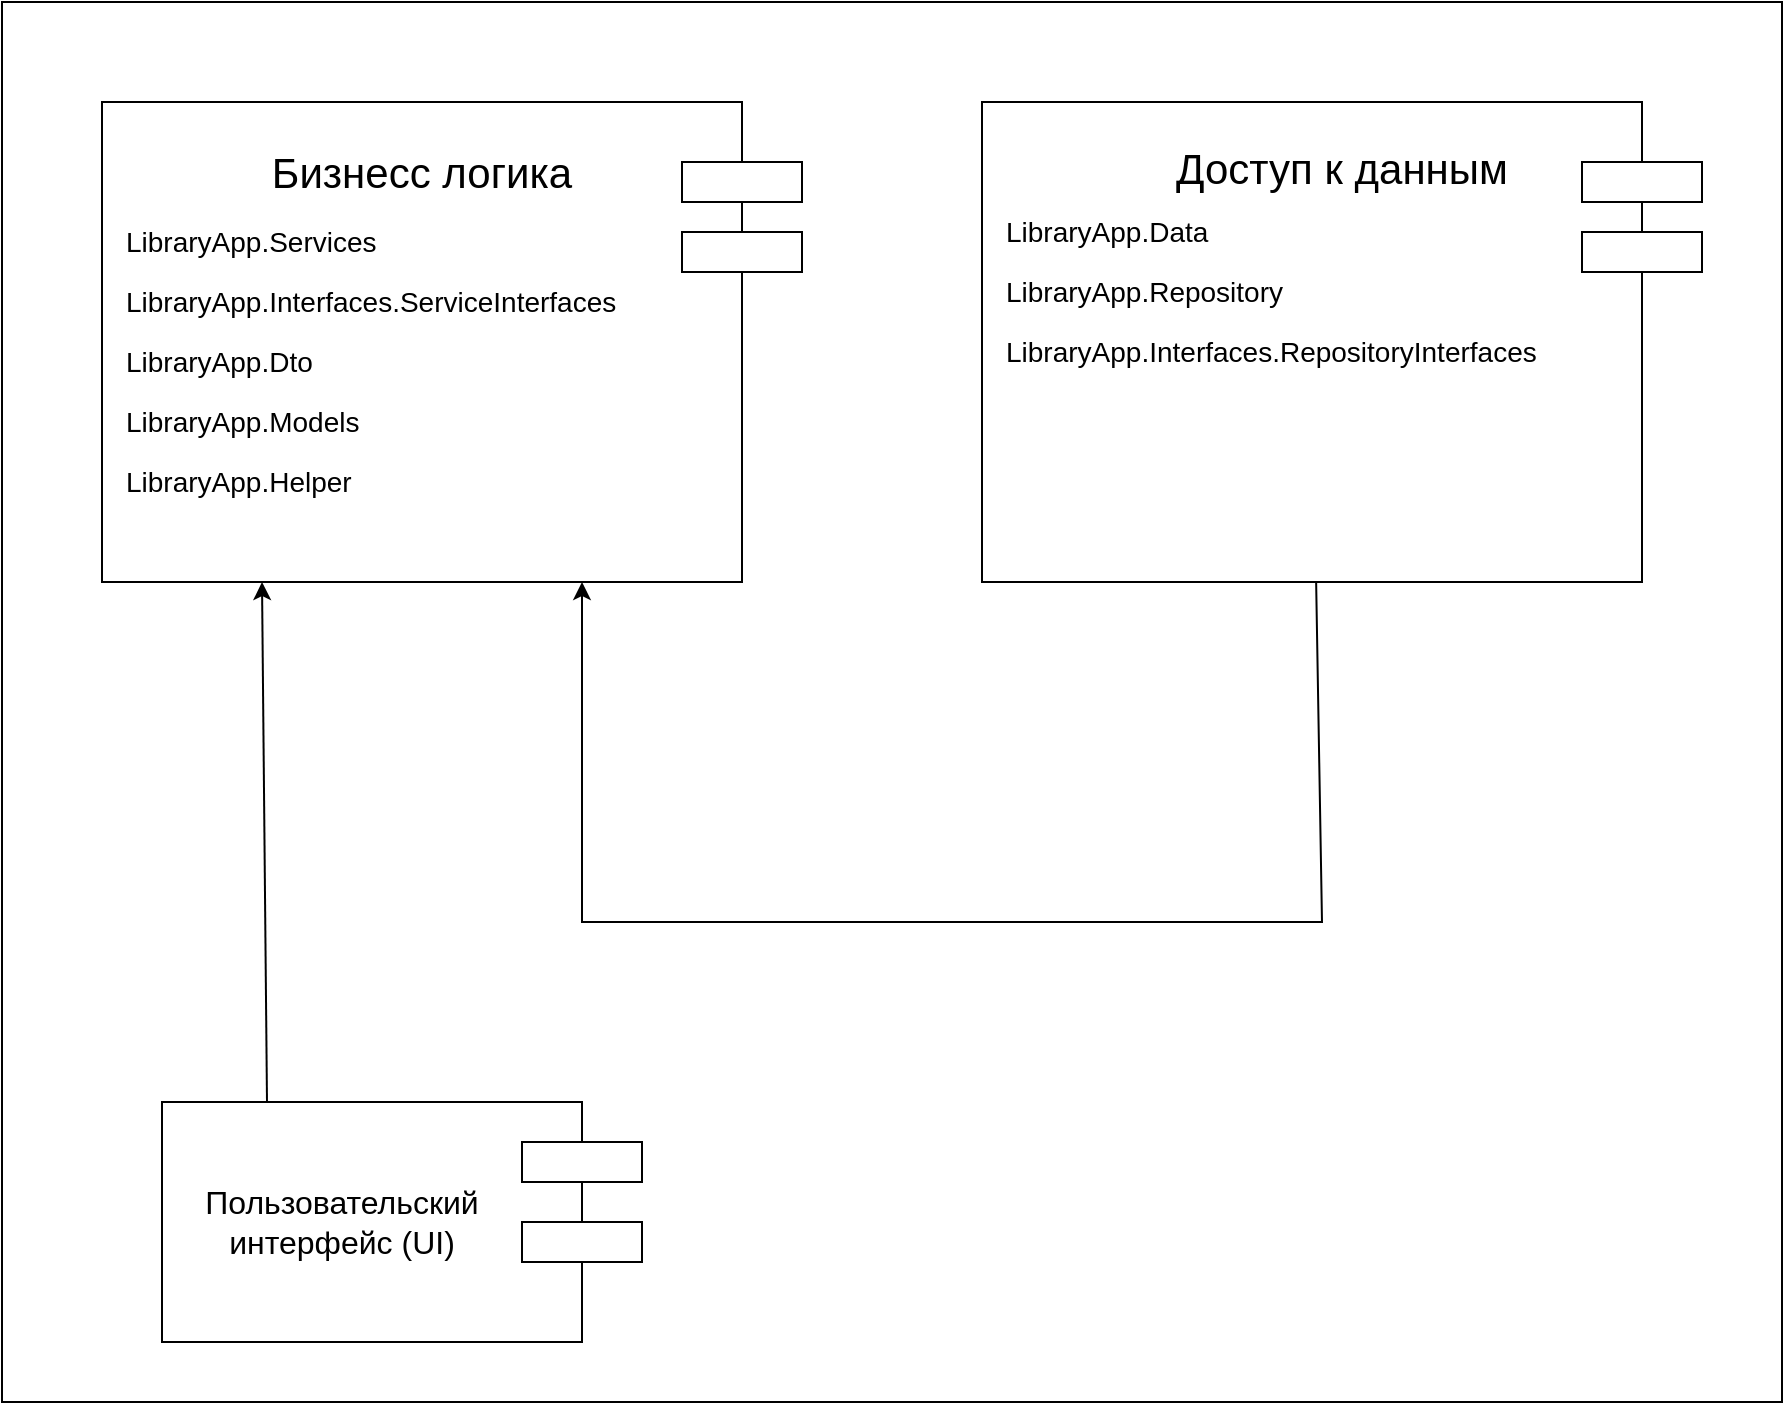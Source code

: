 <mxfile version="24.4.0" type="device">
  <diagram id="Tn9wFKeYNAi0ZEAaxfwC" name="Page-1">
    <mxGraphModel dx="2183" dy="794" grid="1" gridSize="10" guides="1" tooltips="1" connect="1" arrows="1" fold="1" page="1" pageScale="1" pageWidth="850" pageHeight="1100" math="0" shadow="0">
      <root>
        <mxCell id="0" />
        <mxCell id="1" parent="0" />
        <mxCell id="x32uHQ-NpHJsjMoz14kk-1" value="" style="rounded=0;whiteSpace=wrap;html=1;" vertex="1" parent="1">
          <mxGeometry x="350" y="80" width="890" height="700" as="geometry" />
        </mxCell>
        <mxCell id="x32uHQ-NpHJsjMoz14kk-2" value="" style="rounded=0;whiteSpace=wrap;html=1;" vertex="1" parent="1">
          <mxGeometry x="400" y="130" width="320" height="240" as="geometry" />
        </mxCell>
        <mxCell id="x32uHQ-NpHJsjMoz14kk-3" value="&lt;font style=&quot;font-size: 21px;&quot;&gt;Бизнесс логика&lt;/font&gt;" style="text;html=1;strokeColor=none;fillColor=none;align=center;verticalAlign=middle;whiteSpace=wrap;rounded=0;fontSize=14;" vertex="1" parent="1">
          <mxGeometry x="450" y="150" width="220" height="30" as="geometry" />
        </mxCell>
        <mxCell id="x32uHQ-NpHJsjMoz14kk-4" value="" style="rounded=0;whiteSpace=wrap;html=1;" vertex="1" parent="1">
          <mxGeometry x="690" y="160" width="60" height="20" as="geometry" />
        </mxCell>
        <mxCell id="x32uHQ-NpHJsjMoz14kk-5" value="" style="rounded=0;whiteSpace=wrap;html=1;" vertex="1" parent="1">
          <mxGeometry x="690" y="195" width="60" height="20" as="geometry" />
        </mxCell>
        <mxCell id="x32uHQ-NpHJsjMoz14kk-6" value="" style="rounded=0;whiteSpace=wrap;html=1;" vertex="1" parent="1">
          <mxGeometry x="430" y="630" width="210" height="120" as="geometry" />
        </mxCell>
        <mxCell id="x32uHQ-NpHJsjMoz14kk-7" value="&lt;div style=&quot;font-size: 16px;&quot;&gt;&lt;font style=&quot;font-size: 16px;&quot;&gt;Пользовательский&lt;/font&gt;&lt;/div&gt;&lt;div style=&quot;font-size: 16px;&quot;&gt;&lt;font style=&quot;font-size: 16px;&quot;&gt;&lt;font style=&quot;font-size: 16px;&quot;&gt;интерфейс (UI)&lt;/font&gt;&lt;br&gt;&lt;/font&gt;&lt;/div&gt;" style="text;html=1;strokeColor=none;fillColor=none;align=center;verticalAlign=middle;whiteSpace=wrap;rounded=0;fontSize=14;" vertex="1" parent="1">
          <mxGeometry x="445" y="675" width="150" height="30" as="geometry" />
        </mxCell>
        <mxCell id="x32uHQ-NpHJsjMoz14kk-8" value="" style="rounded=0;whiteSpace=wrap;html=1;" vertex="1" parent="1">
          <mxGeometry x="610" y="650" width="60" height="20" as="geometry" />
        </mxCell>
        <mxCell id="x32uHQ-NpHJsjMoz14kk-9" value="" style="rounded=0;whiteSpace=wrap;html=1;" vertex="1" parent="1">
          <mxGeometry x="610" y="690" width="60" height="20" as="geometry" />
        </mxCell>
        <mxCell id="x32uHQ-NpHJsjMoz14kk-10" value="" style="rounded=0;whiteSpace=wrap;html=1;" vertex="1" parent="1">
          <mxGeometry x="840" y="130" width="330" height="240" as="geometry" />
        </mxCell>
        <mxCell id="x32uHQ-NpHJsjMoz14kk-11" value="&lt;div style=&quot;font-size: 21px;&quot;&gt;&lt;font style=&quot;font-size: 21px;&quot;&gt;Доступ к данным&lt;br&gt;&lt;/font&gt;&lt;/div&gt;" style="text;html=1;strokeColor=none;fillColor=none;align=center;verticalAlign=middle;whiteSpace=wrap;rounded=0;fontSize=14;" vertex="1" parent="1">
          <mxGeometry x="870" y="150" width="300" height="25" as="geometry" />
        </mxCell>
        <mxCell id="x32uHQ-NpHJsjMoz14kk-12" value="" style="rounded=0;whiteSpace=wrap;html=1;" vertex="1" parent="1">
          <mxGeometry x="1140" y="160" width="60" height="20" as="geometry" />
        </mxCell>
        <mxCell id="x32uHQ-NpHJsjMoz14kk-13" value="" style="rounded=0;whiteSpace=wrap;html=1;" vertex="1" parent="1">
          <mxGeometry x="1140" y="195" width="60" height="20" as="geometry" />
        </mxCell>
        <mxCell id="x32uHQ-NpHJsjMoz14kk-14" value="" style="endArrow=classic;html=1;rounded=0;entryX=0.75;entryY=1;entryDx=0;entryDy=0;" edge="1" parent="1" source="x32uHQ-NpHJsjMoz14kk-10" target="x32uHQ-NpHJsjMoz14kk-2">
          <mxGeometry width="50" height="50" relative="1" as="geometry">
            <mxPoint x="810" y="990" as="sourcePoint" />
            <mxPoint x="860" y="940" as="targetPoint" />
            <Array as="points">
              <mxPoint x="1010" y="540" />
              <mxPoint x="640" y="540" />
            </Array>
          </mxGeometry>
        </mxCell>
        <mxCell id="x32uHQ-NpHJsjMoz14kk-15" value="" style="endArrow=classic;html=1;rounded=0;exitX=0.25;exitY=0;exitDx=0;exitDy=0;entryX=0.25;entryY=1;entryDx=0;entryDy=0;" edge="1" parent="1" source="x32uHQ-NpHJsjMoz14kk-6" target="x32uHQ-NpHJsjMoz14kk-2">
          <mxGeometry width="50" height="50" relative="1" as="geometry">
            <mxPoint x="810" y="990" as="sourcePoint" />
            <mxPoint x="860" y="940" as="targetPoint" />
          </mxGeometry>
        </mxCell>
        <mxCell id="x32uHQ-NpHJsjMoz14kk-20" value="&lt;div align=&quot;left&quot;&gt;LibraryApp.Services&lt;/div&gt;" style="text;html=1;strokeColor=none;fillColor=none;align=left;verticalAlign=middle;whiteSpace=wrap;rounded=0;fontSize=14;" vertex="1" parent="1">
          <mxGeometry x="410" y="185" width="220" height="30" as="geometry" />
        </mxCell>
        <mxCell id="x32uHQ-NpHJsjMoz14kk-21" value="LibraryApp.Interfaces.ServiceInterfaces" style="text;html=1;strokeColor=none;fillColor=none;align=left;verticalAlign=middle;whiteSpace=wrap;rounded=0;fontSize=14;" vertex="1" parent="1">
          <mxGeometry x="410" y="215" width="220" height="30" as="geometry" />
        </mxCell>
        <mxCell id="x32uHQ-NpHJsjMoz14kk-23" value="LibraryApp.Dto" style="text;html=1;strokeColor=none;fillColor=none;align=left;verticalAlign=middle;whiteSpace=wrap;rounded=0;fontSize=14;" vertex="1" parent="1">
          <mxGeometry x="410" y="245" width="220" height="30" as="geometry" />
        </mxCell>
        <mxCell id="x32uHQ-NpHJsjMoz14kk-24" value="LibraryApp.Models" style="text;html=1;strokeColor=none;fillColor=none;align=left;verticalAlign=middle;whiteSpace=wrap;rounded=0;fontSize=14;" vertex="1" parent="1">
          <mxGeometry x="410" y="275" width="220" height="30" as="geometry" />
        </mxCell>
        <mxCell id="x32uHQ-NpHJsjMoz14kk-25" value="LibraryApp.Helper" style="text;html=1;strokeColor=none;fillColor=none;align=left;verticalAlign=middle;whiteSpace=wrap;rounded=0;fontSize=14;" vertex="1" parent="1">
          <mxGeometry x="410" y="305" width="220" height="30" as="geometry" />
        </mxCell>
        <mxCell id="x32uHQ-NpHJsjMoz14kk-26" value="LibraryApp.Data" style="text;html=1;strokeColor=none;fillColor=none;align=left;verticalAlign=middle;whiteSpace=wrap;rounded=0;fontSize=14;" vertex="1" parent="1">
          <mxGeometry x="850" y="180" width="220" height="30" as="geometry" />
        </mxCell>
        <mxCell id="x32uHQ-NpHJsjMoz14kk-28" value="LibraryApp.Repository" style="text;html=1;strokeColor=none;fillColor=none;align=left;verticalAlign=middle;whiteSpace=wrap;rounded=0;fontSize=14;" vertex="1" parent="1">
          <mxGeometry x="850" y="210" width="220" height="30" as="geometry" />
        </mxCell>
        <mxCell id="x32uHQ-NpHJsjMoz14kk-29" value="LibraryApp.Interfaces.RepositoryInterfaces" style="text;html=1;strokeColor=none;fillColor=none;align=left;verticalAlign=middle;whiteSpace=wrap;rounded=0;fontSize=14;" vertex="1" parent="1">
          <mxGeometry x="850" y="240" width="220" height="30" as="geometry" />
        </mxCell>
      </root>
    </mxGraphModel>
  </diagram>
</mxfile>
